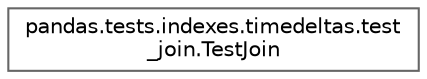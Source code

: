 digraph "Graphical Class Hierarchy"
{
 // LATEX_PDF_SIZE
  bgcolor="transparent";
  edge [fontname=Helvetica,fontsize=10,labelfontname=Helvetica,labelfontsize=10];
  node [fontname=Helvetica,fontsize=10,shape=box,height=0.2,width=0.4];
  rankdir="LR";
  Node0 [id="Node000000",label="pandas.tests.indexes.timedeltas.test\l_join.TestJoin",height=0.2,width=0.4,color="grey40", fillcolor="white", style="filled",URL="$d4/de0/classpandas_1_1tests_1_1indexes_1_1timedeltas_1_1test__join_1_1TestJoin.html",tooltip=" "];
}
